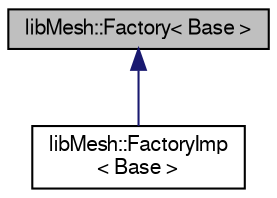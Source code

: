 digraph "libMesh::Factory&lt; Base &gt;"
{
  edge [fontname="FreeSans",fontsize="10",labelfontname="FreeSans",labelfontsize="10"];
  node [fontname="FreeSans",fontsize="10",shape=record];
  Node1 [label="libMesh::Factory\< Base \>",height=0.2,width=0.4,color="black", fillcolor="grey75", style="filled", fontcolor="black"];
  Node1 -> Node2 [dir="back",color="midnightblue",fontsize="10",style="solid",fontname="FreeSans"];
  Node2 [label="libMesh::FactoryImp\l\< Base \>",height=0.2,width=0.4,color="black", fillcolor="white", style="filled",URL="$classlibMesh_1_1FactoryImp.html"];
}
